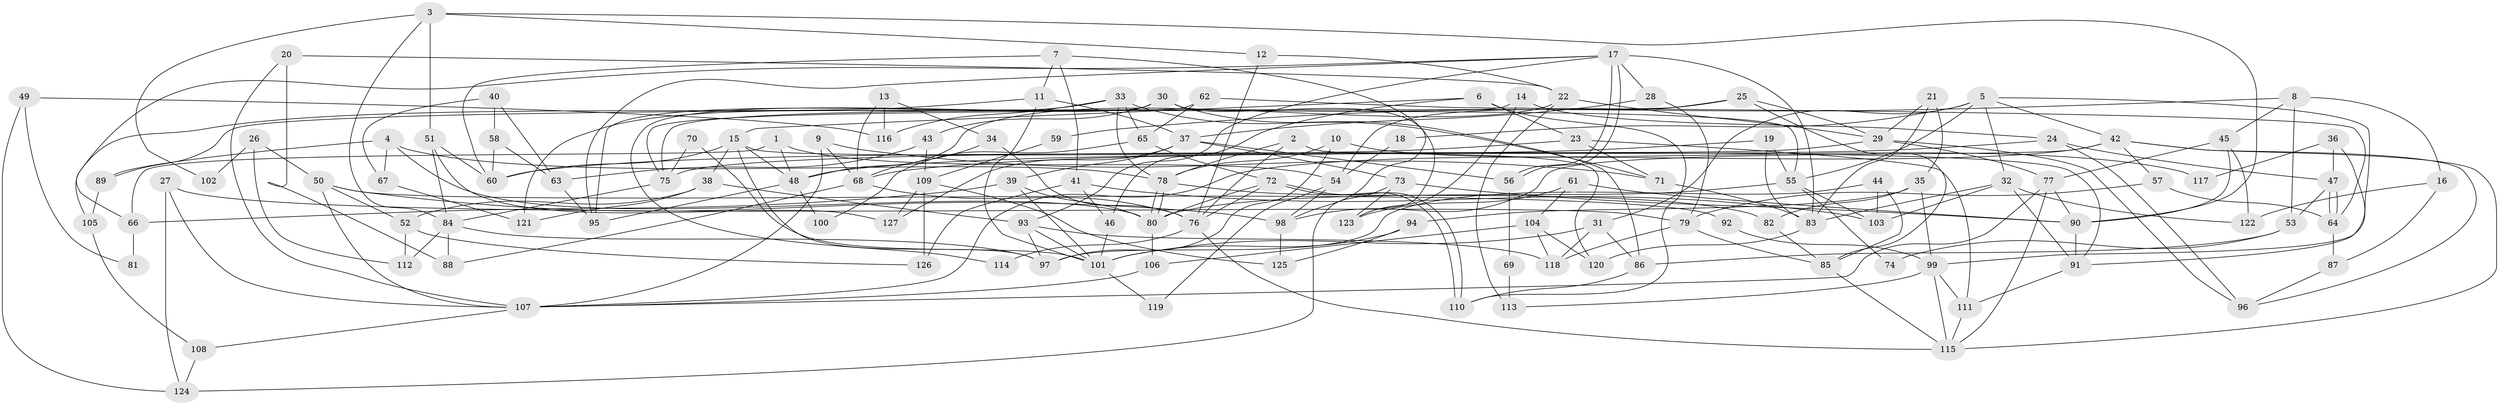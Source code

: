 // coarse degree distribution, {9: 0.14634146341463414, 5: 0.0975609756097561, 8: 0.0975609756097561, 10: 0.14634146341463414, 3: 0.04878048780487805, 7: 0.12195121951219512, 6: 0.12195121951219512, 12: 0.024390243902439025, 4: 0.0975609756097561, 2: 0.07317073170731707, 11: 0.024390243902439025}
// Generated by graph-tools (version 1.1) at 2025/37/03/04/25 23:37:04]
// undirected, 127 vertices, 254 edges
graph export_dot {
  node [color=gray90,style=filled];
  1;
  2;
  3;
  4;
  5;
  6;
  7;
  8;
  9;
  10;
  11;
  12;
  13;
  14;
  15;
  16;
  17;
  18;
  19;
  20;
  21;
  22;
  23;
  24;
  25;
  26;
  27;
  28;
  29;
  30;
  31;
  32;
  33;
  34;
  35;
  36;
  37;
  38;
  39;
  40;
  41;
  42;
  43;
  44;
  45;
  46;
  47;
  48;
  49;
  50;
  51;
  52;
  53;
  54;
  55;
  56;
  57;
  58;
  59;
  60;
  61;
  62;
  63;
  64;
  65;
  66;
  67;
  68;
  69;
  70;
  71;
  72;
  73;
  74;
  75;
  76;
  77;
  78;
  79;
  80;
  81;
  82;
  83;
  84;
  85;
  86;
  87;
  88;
  89;
  90;
  91;
  92;
  93;
  94;
  95;
  96;
  97;
  98;
  99;
  100;
  101;
  102;
  103;
  104;
  105;
  106;
  107;
  108;
  109;
  110;
  111;
  112;
  113;
  114;
  115;
  116;
  117;
  118;
  119;
  120;
  121;
  122;
  123;
  124;
  125;
  126;
  127;
  1 -- 66;
  1 -- 48;
  1 -- 54;
  2 -- 78;
  2 -- 76;
  2 -- 120;
  3 -- 90;
  3 -- 84;
  3 -- 12;
  3 -- 51;
  3 -- 102;
  4 -- 80;
  4 -- 67;
  4 -- 78;
  4 -- 89;
  5 -- 42;
  5 -- 31;
  5 -- 18;
  5 -- 32;
  5 -- 55;
  5 -- 99;
  6 -- 15;
  6 -- 23;
  6 -- 46;
  6 -- 110;
  7 -- 98;
  7 -- 60;
  7 -- 11;
  7 -- 41;
  8 -- 16;
  8 -- 53;
  8 -- 45;
  8 -- 59;
  9 -- 71;
  9 -- 107;
  9 -- 68;
  10 -- 78;
  10 -- 97;
  10 -- 117;
  11 -- 37;
  11 -- 101;
  11 -- 105;
  12 -- 76;
  12 -- 22;
  13 -- 68;
  13 -- 34;
  13 -- 116;
  14 -- 75;
  14 -- 123;
  14 -- 24;
  15 -- 91;
  15 -- 97;
  15 -- 38;
  15 -- 48;
  15 -- 60;
  16 -- 87;
  16 -- 122;
  17 -- 56;
  17 -- 56;
  17 -- 93;
  17 -- 28;
  17 -- 66;
  17 -- 83;
  17 -- 95;
  18 -- 54;
  19 -- 55;
  19 -- 83;
  19 -- 48;
  20 -- 107;
  20 -- 22;
  20 -- 88;
  21 -- 29;
  21 -- 83;
  21 -- 35;
  22 -- 48;
  22 -- 29;
  22 -- 113;
  23 -- 71;
  23 -- 60;
  23 -- 111;
  24 -- 68;
  24 -- 47;
  24 -- 96;
  25 -- 85;
  25 -- 29;
  25 -- 54;
  25 -- 89;
  26 -- 112;
  26 -- 50;
  26 -- 102;
  27 -- 107;
  27 -- 124;
  27 -- 79;
  28 -- 79;
  28 -- 37;
  29 -- 77;
  29 -- 75;
  29 -- 96;
  30 -- 55;
  30 -- 95;
  30 -- 43;
  30 -- 86;
  30 -- 114;
  30 -- 123;
  31 -- 101;
  31 -- 86;
  31 -- 118;
  32 -- 91;
  32 -- 83;
  32 -- 103;
  32 -- 122;
  33 -- 65;
  33 -- 78;
  33 -- 71;
  33 -- 116;
  33 -- 121;
  34 -- 76;
  34 -- 68;
  35 -- 99;
  35 -- 82;
  35 -- 94;
  36 -- 47;
  36 -- 91;
  36 -- 117;
  37 -- 39;
  37 -- 56;
  37 -- 73;
  37 -- 127;
  38 -- 93;
  38 -- 52;
  38 -- 121;
  39 -- 101;
  39 -- 80;
  39 -- 66;
  40 -- 58;
  40 -- 63;
  40 -- 67;
  41 -- 46;
  41 -- 103;
  41 -- 126;
  42 -- 115;
  42 -- 96;
  42 -- 57;
  42 -- 98;
  42 -- 107;
  43 -- 109;
  43 -- 63;
  44 -- 85;
  44 -- 103;
  44 -- 97;
  45 -- 77;
  45 -- 90;
  45 -- 122;
  46 -- 101;
  47 -- 64;
  47 -- 64;
  47 -- 53;
  48 -- 95;
  48 -- 100;
  49 -- 116;
  49 -- 124;
  49 -- 81;
  50 -- 98;
  50 -- 107;
  50 -- 52;
  50 -- 92;
  51 -- 84;
  51 -- 60;
  51 -- 127;
  52 -- 112;
  52 -- 126;
  53 -- 86;
  53 -- 74;
  54 -- 98;
  54 -- 119;
  55 -- 103;
  55 -- 74;
  55 -- 80;
  56 -- 69;
  57 -- 79;
  57 -- 64;
  58 -- 60;
  58 -- 63;
  59 -- 109;
  61 -- 90;
  61 -- 123;
  61 -- 104;
  62 -- 64;
  62 -- 75;
  62 -- 65;
  63 -- 95;
  64 -- 87;
  65 -- 72;
  65 -- 100;
  66 -- 81;
  67 -- 121;
  68 -- 76;
  68 -- 88;
  69 -- 113;
  70 -- 101;
  70 -- 75;
  71 -- 83;
  72 -- 110;
  72 -- 110;
  72 -- 80;
  72 -- 76;
  73 -- 90;
  73 -- 123;
  73 -- 124;
  75 -- 84;
  76 -- 115;
  76 -- 114;
  77 -- 115;
  77 -- 107;
  77 -- 90;
  78 -- 80;
  78 -- 80;
  78 -- 82;
  79 -- 118;
  79 -- 85;
  80 -- 106;
  82 -- 85;
  83 -- 120;
  84 -- 88;
  84 -- 97;
  84 -- 112;
  85 -- 115;
  86 -- 110;
  87 -- 96;
  89 -- 105;
  90 -- 91;
  91 -- 111;
  92 -- 99;
  93 -- 118;
  93 -- 101;
  93 -- 97;
  94 -- 125;
  94 -- 101;
  98 -- 125;
  99 -- 111;
  99 -- 113;
  99 -- 115;
  101 -- 119;
  104 -- 120;
  104 -- 106;
  104 -- 118;
  105 -- 108;
  106 -- 107;
  107 -- 108;
  108 -- 124;
  109 -- 127;
  109 -- 126;
  109 -- 125;
  111 -- 115;
}
